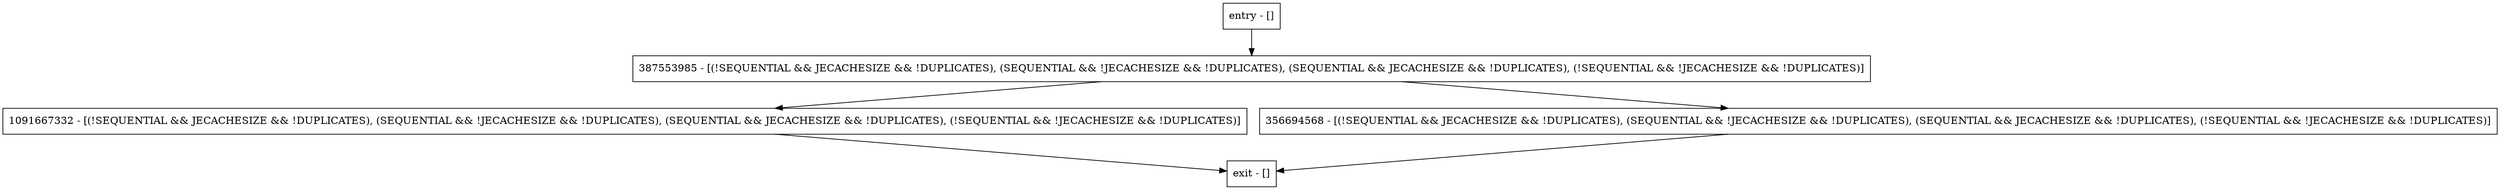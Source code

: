 digraph getDbFileSummary {
node [shape=record];
entry [label="entry - []"];
exit [label="exit - []"];
1091667332 [label="1091667332 - [(!SEQUENTIAL && JECACHESIZE && !DUPLICATES), (SEQUENTIAL && !JECACHESIZE && !DUPLICATES), (SEQUENTIAL && JECACHESIZE && !DUPLICATES), (!SEQUENTIAL && !JECACHESIZE && !DUPLICATES)]"];
356694568 [label="356694568 - [(!SEQUENTIAL && JECACHESIZE && !DUPLICATES), (SEQUENTIAL && !JECACHESIZE && !DUPLICATES), (SEQUENTIAL && JECACHESIZE && !DUPLICATES), (!SEQUENTIAL && !JECACHESIZE && !DUPLICATES)]"];
387553985 [label="387553985 - [(!SEQUENTIAL && JECACHESIZE && !DUPLICATES), (SEQUENTIAL && !JECACHESIZE && !DUPLICATES), (SEQUENTIAL && JECACHESIZE && !DUPLICATES), (!SEQUENTIAL && !JECACHESIZE && !DUPLICATES)]"];
entry;
exit;
entry -> 387553985;
1091667332 -> exit;
356694568 -> exit;
387553985 -> 1091667332;
387553985 -> 356694568;
}
